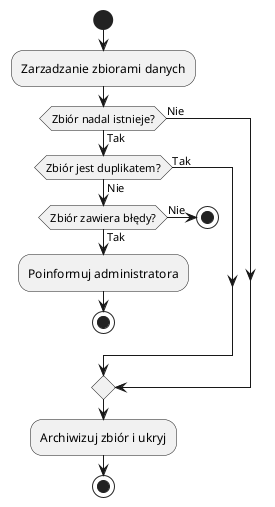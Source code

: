 @startuml

start
:Zarzadzanie zbiorami danych;
if (Zbiór nadal istnieje?) then (Tak)
  if (Zbiór jest duplikatem?) then (Nie)
    if (Zbiór zawiera błędy?) then (Nie)
    stop
    else(Tak)
    :Poinformuj administratora;
    stop
    endif
  else (Tak)
  endif
else (Nie)
endif
:Archiwizuj zbiór i ukryj;

stop
@enduml